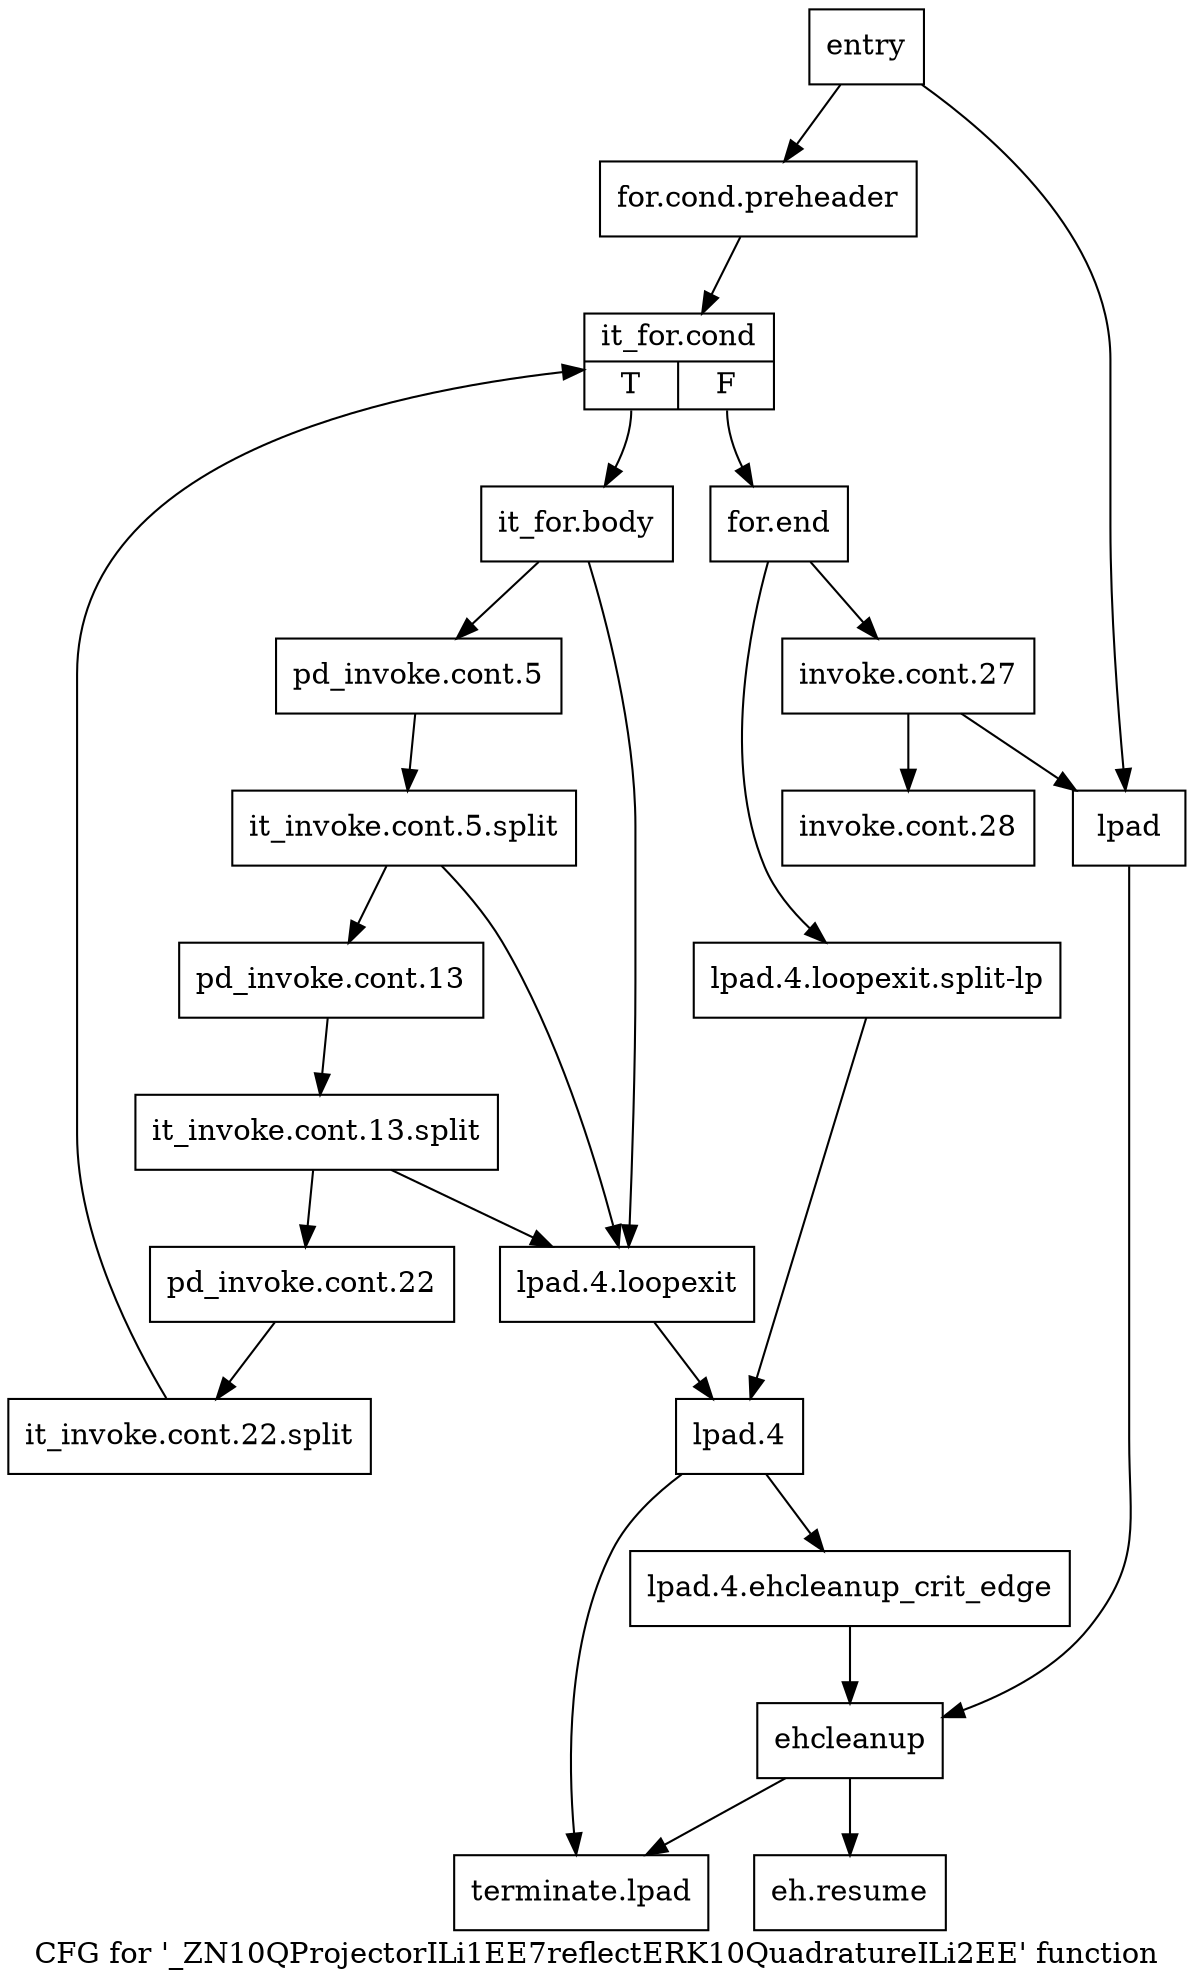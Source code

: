 digraph "CFG for '_ZN10QProjectorILi1EE7reflectERK10QuadratureILi2EE' function" {
	label="CFG for '_ZN10QProjectorILi1EE7reflectERK10QuadratureILi2EE' function";

	Node0x6ef9280 [shape=record,label="{entry}"];
	Node0x6ef9280 -> Node0x6ef92d0;
	Node0x6ef9280 -> Node0x6ef94b0;
	Node0x6ef92d0 [shape=record,label="{for.cond.preheader}"];
	Node0x6ef92d0 -> Node0x6ef9320;
	Node0x6ef9320 [shape=record,label="{it_for.cond|{<s0>T|<s1>F}}"];
	Node0x6ef9320:s0 -> Node0x6ef9370;
	Node0x6ef9320:s1 -> Node0x6ef9640;
	Node0x6ef9370 [shape=record,label="{it_for.body}"];
	Node0x6ef9370 -> Node0x6ef93c0;
	Node0x6ef9370 -> Node0x6ef9500;
	Node0x6ef93c0 [shape=record,label="{pd_invoke.cont.5}"];
	Node0x6ef93c0 -> Node0xb0c6d10;
	Node0xb0c6d10 [shape=record,label="{it_invoke.cont.5.split}"];
	Node0xb0c6d10 -> Node0x6ef9410;
	Node0xb0c6d10 -> Node0x6ef9500;
	Node0x6ef9410 [shape=record,label="{pd_invoke.cont.13}"];
	Node0x6ef9410 -> Node0xb1065f0;
	Node0xb1065f0 [shape=record,label="{it_invoke.cont.13.split}"];
	Node0xb1065f0 -> Node0x6ef9460;
	Node0xb1065f0 -> Node0x6ef9500;
	Node0x6ef9460 [shape=record,label="{pd_invoke.cont.22}"];
	Node0x6ef9460 -> Node0xb1663a0;
	Node0xb1663a0 [shape=record,label="{it_invoke.cont.22.split}"];
	Node0xb1663a0 -> Node0x6ef9320;
	Node0x6ef94b0 [shape=record,label="{lpad}"];
	Node0x6ef94b0 -> Node0x6ef9730;
	Node0x6ef9500 [shape=record,label="{lpad.4.loopexit}"];
	Node0x6ef9500 -> Node0x6ef95a0;
	Node0x6ef9550 [shape=record,label="{lpad.4.loopexit.split-lp}"];
	Node0x6ef9550 -> Node0x6ef95a0;
	Node0x6ef95a0 [shape=record,label="{lpad.4}"];
	Node0x6ef95a0 -> Node0x6ef95f0;
	Node0x6ef95a0 -> Node0x6ef97d0;
	Node0x6ef95f0 [shape=record,label="{lpad.4.ehcleanup_crit_edge}"];
	Node0x6ef95f0 -> Node0x6ef9730;
	Node0x6ef9640 [shape=record,label="{for.end}"];
	Node0x6ef9640 -> Node0x6ef9690;
	Node0x6ef9640 -> Node0x6ef9550;
	Node0x6ef9690 [shape=record,label="{invoke.cont.27}"];
	Node0x6ef9690 -> Node0x6ef96e0;
	Node0x6ef9690 -> Node0x6ef94b0;
	Node0x6ef96e0 [shape=record,label="{invoke.cont.28}"];
	Node0x6ef9730 [shape=record,label="{ehcleanup}"];
	Node0x6ef9730 -> Node0x6ef9780;
	Node0x6ef9730 -> Node0x6ef97d0;
	Node0x6ef9780 [shape=record,label="{eh.resume}"];
	Node0x6ef97d0 [shape=record,label="{terminate.lpad}"];
}

